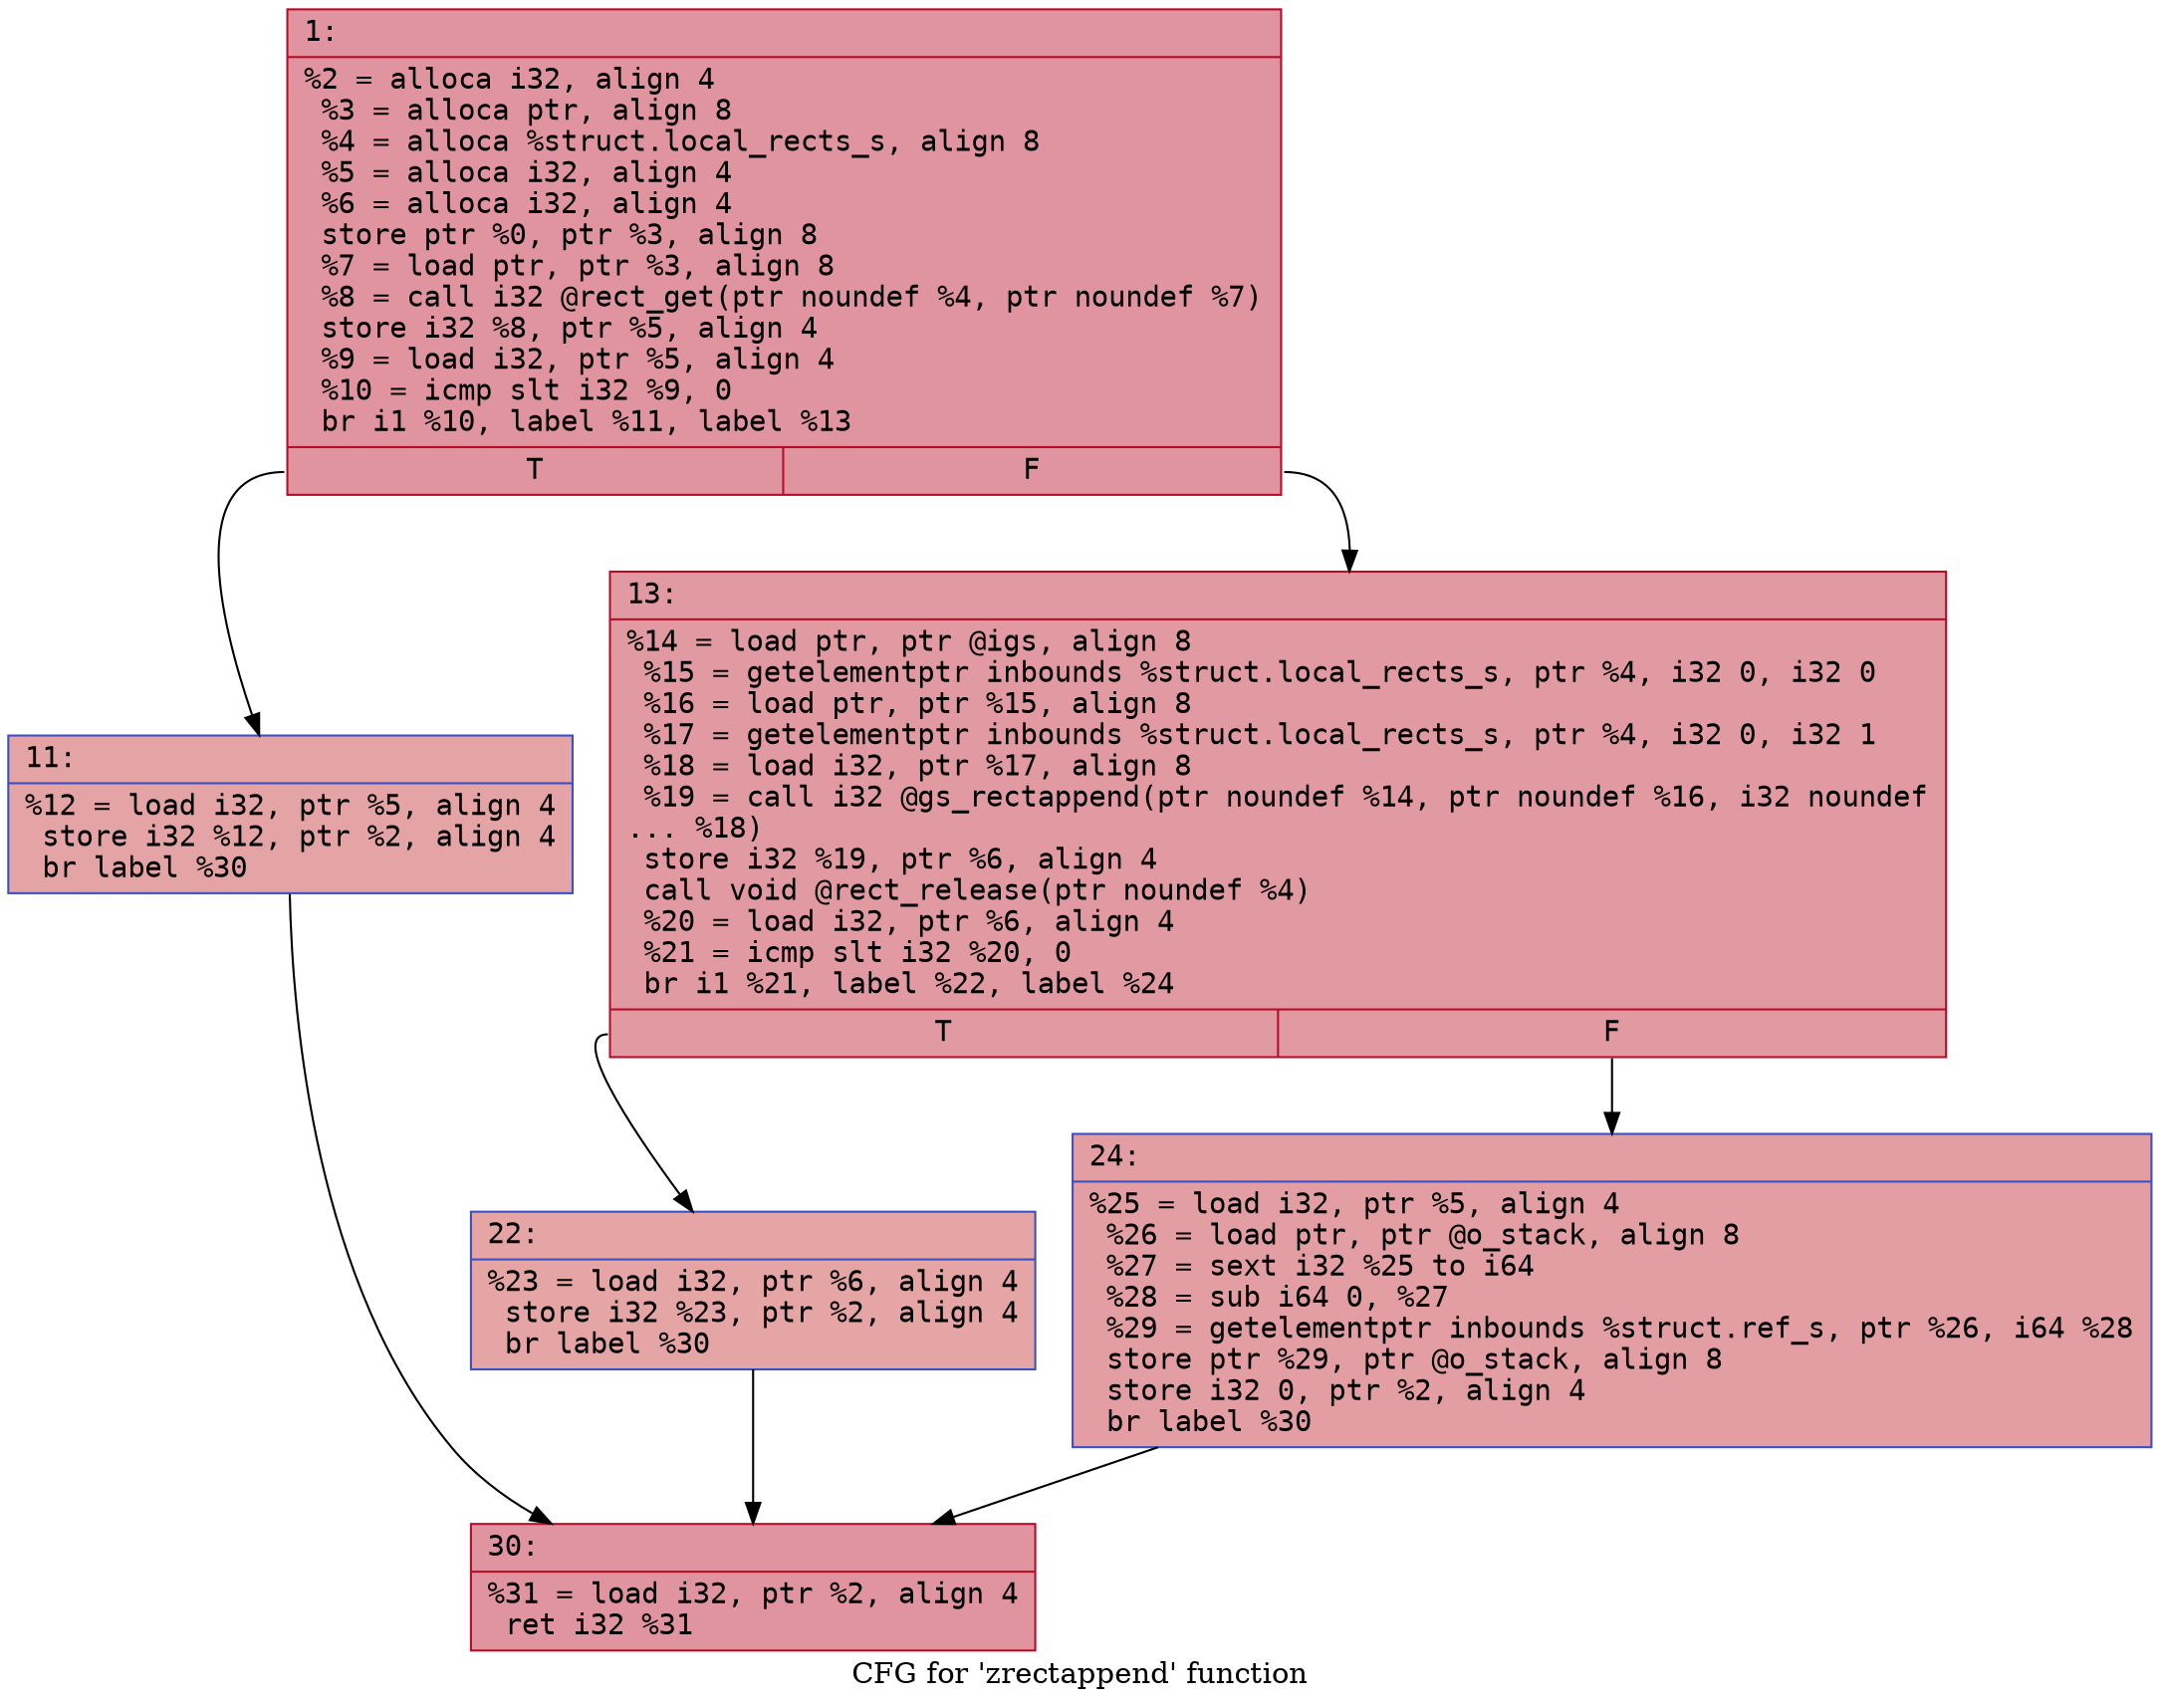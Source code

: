 digraph "CFG for 'zrectappend' function" {
	label="CFG for 'zrectappend' function";

	Node0x6000011cdd10 [shape=record,color="#b70d28ff", style=filled, fillcolor="#b70d2870" fontname="Courier",label="{1:\l|  %2 = alloca i32, align 4\l  %3 = alloca ptr, align 8\l  %4 = alloca %struct.local_rects_s, align 8\l  %5 = alloca i32, align 4\l  %6 = alloca i32, align 4\l  store ptr %0, ptr %3, align 8\l  %7 = load ptr, ptr %3, align 8\l  %8 = call i32 @rect_get(ptr noundef %4, ptr noundef %7)\l  store i32 %8, ptr %5, align 4\l  %9 = load i32, ptr %5, align 4\l  %10 = icmp slt i32 %9, 0\l  br i1 %10, label %11, label %13\l|{<s0>T|<s1>F}}"];
	Node0x6000011cdd10:s0 -> Node0x6000011cdd60[tooltip="1 -> 11\nProbability 37.50%" ];
	Node0x6000011cdd10:s1 -> Node0x6000011cddb0[tooltip="1 -> 13\nProbability 62.50%" ];
	Node0x6000011cdd60 [shape=record,color="#3d50c3ff", style=filled, fillcolor="#c32e3170" fontname="Courier",label="{11:\l|  %12 = load i32, ptr %5, align 4\l  store i32 %12, ptr %2, align 4\l  br label %30\l}"];
	Node0x6000011cdd60 -> Node0x6000011cdea0[tooltip="11 -> 30\nProbability 100.00%" ];
	Node0x6000011cddb0 [shape=record,color="#b70d28ff", style=filled, fillcolor="#bb1b2c70" fontname="Courier",label="{13:\l|  %14 = load ptr, ptr @igs, align 8\l  %15 = getelementptr inbounds %struct.local_rects_s, ptr %4, i32 0, i32 0\l  %16 = load ptr, ptr %15, align 8\l  %17 = getelementptr inbounds %struct.local_rects_s, ptr %4, i32 0, i32 1\l  %18 = load i32, ptr %17, align 8\l  %19 = call i32 @gs_rectappend(ptr noundef %14, ptr noundef %16, i32 noundef\l... %18)\l  store i32 %19, ptr %6, align 4\l  call void @rect_release(ptr noundef %4)\l  %20 = load i32, ptr %6, align 4\l  %21 = icmp slt i32 %20, 0\l  br i1 %21, label %22, label %24\l|{<s0>T|<s1>F}}"];
	Node0x6000011cddb0:s0 -> Node0x6000011cde00[tooltip="13 -> 22\nProbability 37.50%" ];
	Node0x6000011cddb0:s1 -> Node0x6000011cde50[tooltip="13 -> 24\nProbability 62.50%" ];
	Node0x6000011cde00 [shape=record,color="#3d50c3ff", style=filled, fillcolor="#c5333470" fontname="Courier",label="{22:\l|  %23 = load i32, ptr %6, align 4\l  store i32 %23, ptr %2, align 4\l  br label %30\l}"];
	Node0x6000011cde00 -> Node0x6000011cdea0[tooltip="22 -> 30\nProbability 100.00%" ];
	Node0x6000011cde50 [shape=record,color="#3d50c3ff", style=filled, fillcolor="#be242e70" fontname="Courier",label="{24:\l|  %25 = load i32, ptr %5, align 4\l  %26 = load ptr, ptr @o_stack, align 8\l  %27 = sext i32 %25 to i64\l  %28 = sub i64 0, %27\l  %29 = getelementptr inbounds %struct.ref_s, ptr %26, i64 %28\l  store ptr %29, ptr @o_stack, align 8\l  store i32 0, ptr %2, align 4\l  br label %30\l}"];
	Node0x6000011cde50 -> Node0x6000011cdea0[tooltip="24 -> 30\nProbability 100.00%" ];
	Node0x6000011cdea0 [shape=record,color="#b70d28ff", style=filled, fillcolor="#b70d2870" fontname="Courier",label="{30:\l|  %31 = load i32, ptr %2, align 4\l  ret i32 %31\l}"];
}
